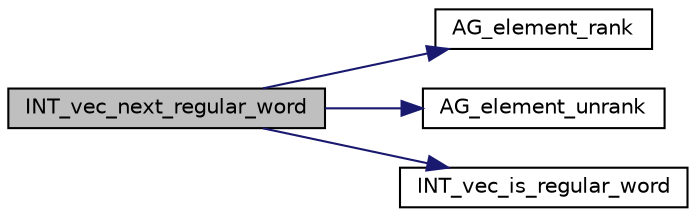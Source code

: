 digraph "INT_vec_next_regular_word"
{
  edge [fontname="Helvetica",fontsize="10",labelfontname="Helvetica",labelfontsize="10"];
  node [fontname="Helvetica",fontsize="10",shape=record];
  rankdir="LR";
  Node871 [label="INT_vec_next_regular_word",height=0.2,width=0.4,color="black", fillcolor="grey75", style="filled", fontcolor="black"];
  Node871 -> Node872 [color="midnightblue",fontsize="10",style="solid",fontname="Helvetica"];
  Node872 [label="AG_element_rank",height=0.2,width=0.4,color="black", fillcolor="white", style="filled",URL="$d4/d67/geometry_8h.html#ab2ac908d07dd8038fd996e26bdc75c17"];
  Node871 -> Node873 [color="midnightblue",fontsize="10",style="solid",fontname="Helvetica"];
  Node873 [label="AG_element_unrank",height=0.2,width=0.4,color="black", fillcolor="white", style="filled",URL="$d4/d67/geometry_8h.html#a4a33b86c87b2879b97cfa1327abe2885"];
  Node871 -> Node874 [color="midnightblue",fontsize="10",style="solid",fontname="Helvetica"];
  Node874 [label="INT_vec_is_regular_word",height=0.2,width=0.4,color="black", fillcolor="white", style="filled",URL="$d2/d7c/combinatorics_8_c.html#a4d39df6115045582a88a1fd8d71c8824"];
}
